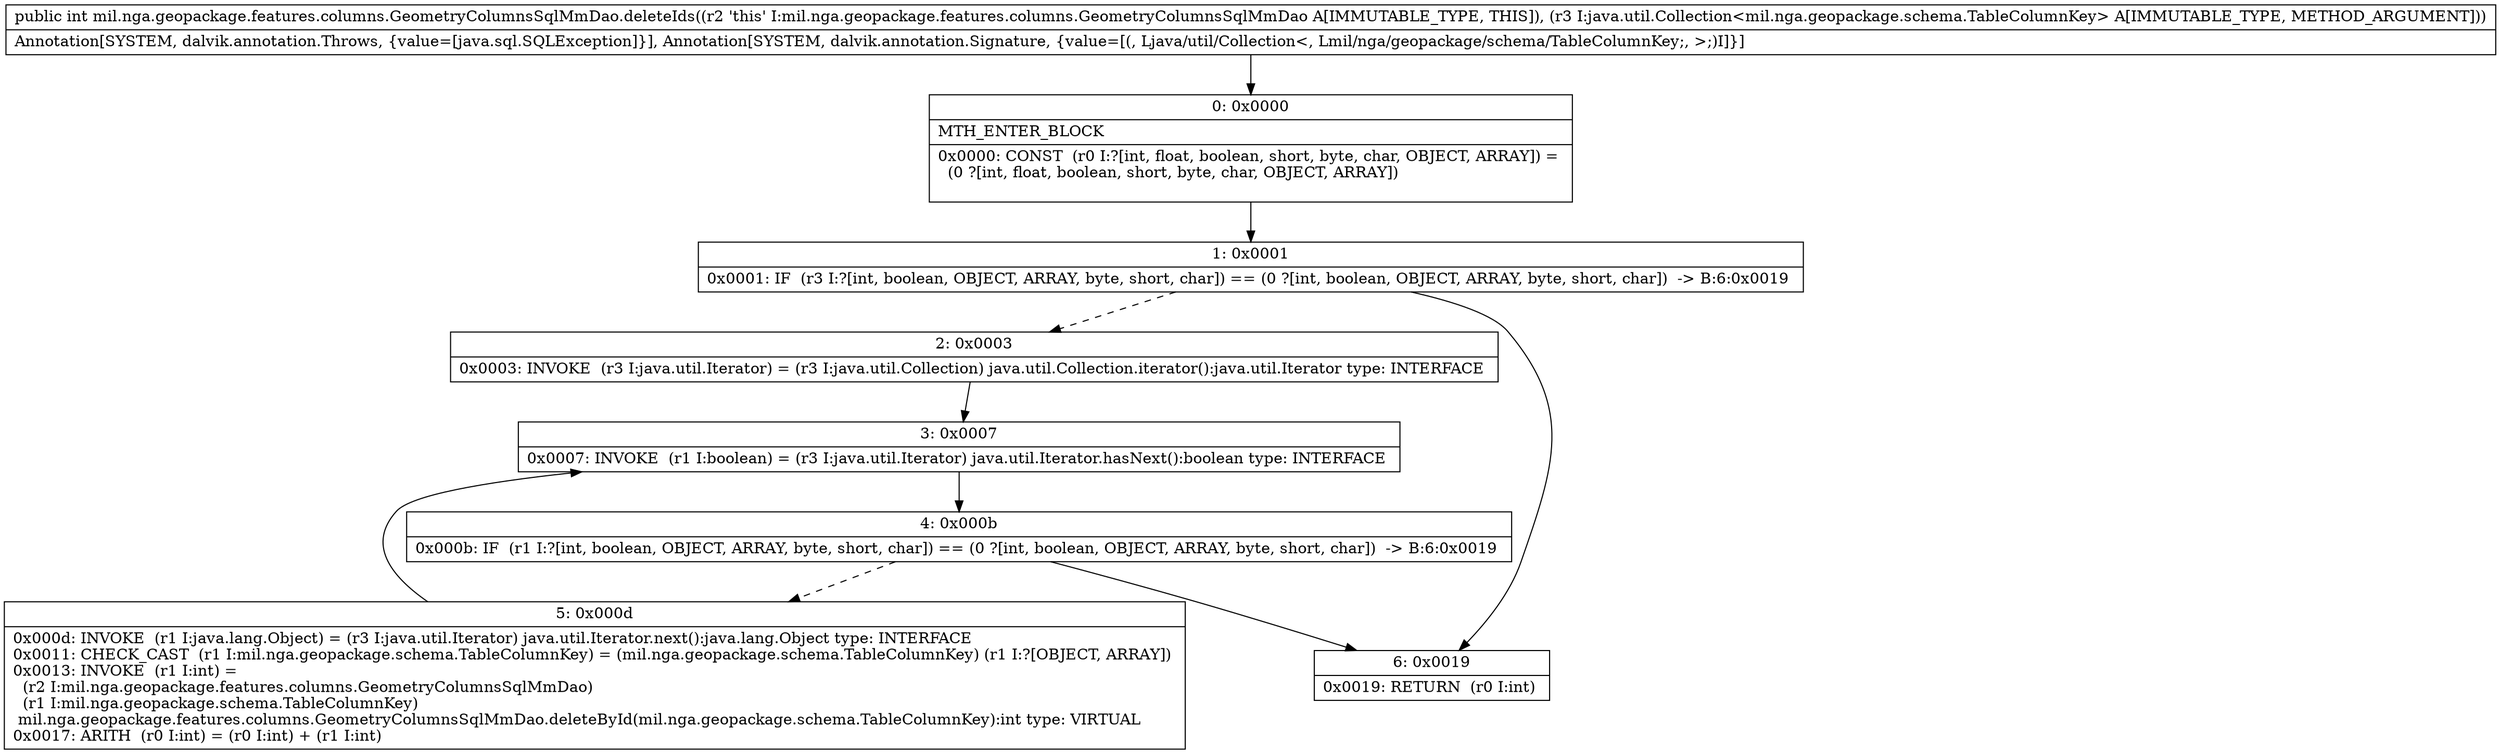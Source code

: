 digraph "CFG formil.nga.geopackage.features.columns.GeometryColumnsSqlMmDao.deleteIds(Ljava\/util\/Collection;)I" {
Node_0 [shape=record,label="{0\:\ 0x0000|MTH_ENTER_BLOCK\l|0x0000: CONST  (r0 I:?[int, float, boolean, short, byte, char, OBJECT, ARRAY]) = \l  (0 ?[int, float, boolean, short, byte, char, OBJECT, ARRAY])\l \l}"];
Node_1 [shape=record,label="{1\:\ 0x0001|0x0001: IF  (r3 I:?[int, boolean, OBJECT, ARRAY, byte, short, char]) == (0 ?[int, boolean, OBJECT, ARRAY, byte, short, char])  \-\> B:6:0x0019 \l}"];
Node_2 [shape=record,label="{2\:\ 0x0003|0x0003: INVOKE  (r3 I:java.util.Iterator) = (r3 I:java.util.Collection) java.util.Collection.iterator():java.util.Iterator type: INTERFACE \l}"];
Node_3 [shape=record,label="{3\:\ 0x0007|0x0007: INVOKE  (r1 I:boolean) = (r3 I:java.util.Iterator) java.util.Iterator.hasNext():boolean type: INTERFACE \l}"];
Node_4 [shape=record,label="{4\:\ 0x000b|0x000b: IF  (r1 I:?[int, boolean, OBJECT, ARRAY, byte, short, char]) == (0 ?[int, boolean, OBJECT, ARRAY, byte, short, char])  \-\> B:6:0x0019 \l}"];
Node_5 [shape=record,label="{5\:\ 0x000d|0x000d: INVOKE  (r1 I:java.lang.Object) = (r3 I:java.util.Iterator) java.util.Iterator.next():java.lang.Object type: INTERFACE \l0x0011: CHECK_CAST  (r1 I:mil.nga.geopackage.schema.TableColumnKey) = (mil.nga.geopackage.schema.TableColumnKey) (r1 I:?[OBJECT, ARRAY]) \l0x0013: INVOKE  (r1 I:int) = \l  (r2 I:mil.nga.geopackage.features.columns.GeometryColumnsSqlMmDao)\l  (r1 I:mil.nga.geopackage.schema.TableColumnKey)\l mil.nga.geopackage.features.columns.GeometryColumnsSqlMmDao.deleteById(mil.nga.geopackage.schema.TableColumnKey):int type: VIRTUAL \l0x0017: ARITH  (r0 I:int) = (r0 I:int) + (r1 I:int) \l}"];
Node_6 [shape=record,label="{6\:\ 0x0019|0x0019: RETURN  (r0 I:int) \l}"];
MethodNode[shape=record,label="{public int mil.nga.geopackage.features.columns.GeometryColumnsSqlMmDao.deleteIds((r2 'this' I:mil.nga.geopackage.features.columns.GeometryColumnsSqlMmDao A[IMMUTABLE_TYPE, THIS]), (r3 I:java.util.Collection\<mil.nga.geopackage.schema.TableColumnKey\> A[IMMUTABLE_TYPE, METHOD_ARGUMENT]))  | Annotation[SYSTEM, dalvik.annotation.Throws, \{value=[java.sql.SQLException]\}], Annotation[SYSTEM, dalvik.annotation.Signature, \{value=[(, Ljava\/util\/Collection\<, Lmil\/nga\/geopackage\/schema\/TableColumnKey;, \>;)I]\}]\l}"];
MethodNode -> Node_0;
Node_0 -> Node_1;
Node_1 -> Node_2[style=dashed];
Node_1 -> Node_6;
Node_2 -> Node_3;
Node_3 -> Node_4;
Node_4 -> Node_5[style=dashed];
Node_4 -> Node_6;
Node_5 -> Node_3;
}

